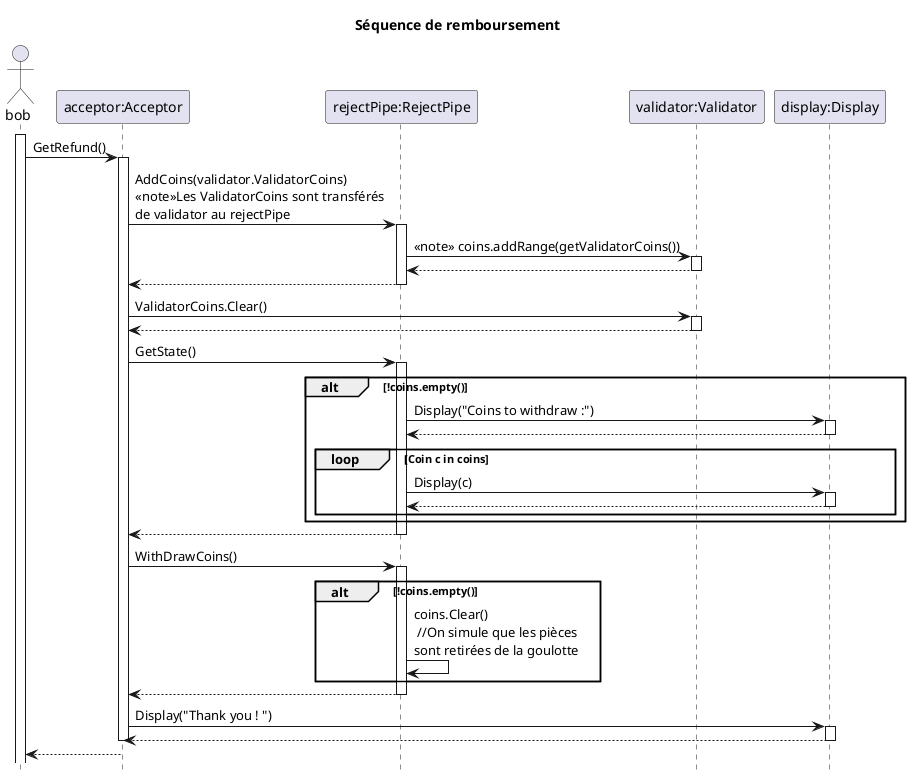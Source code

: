 @startuml refund


title Séquence de remboursement
hide footbox
actor bob

activate bob
bob -> "acceptor:Acceptor" : GetRefund()
activate "acceptor:Acceptor"


"acceptor:Acceptor" -> "rejectPipe:RejectPipe" : AddCoins(validator.ValidatorCoins)\n<<note>>Les ValidatorCoins sont transférés\nde validator au rejectPipe
activate "rejectPipe:RejectPipe" 
"rejectPipe:RejectPipe" -> "validator:Validator" : <<note>> coins.addRange(getValidatorCoins())

 activate "validator:Validator"
 "validator:Validator" --> "rejectPipe:RejectPipe"
 deactivate "validator:Validator"

 

"rejectPipe:RejectPipe" --> "acceptor:Acceptor"
deactivate "rejectPipe:RejectPipe"

"acceptor:Acceptor" -> "validator:Validator" : ValidatorCoins.Clear()
activate "validator:Validator"
"validator:Validator" --> "acceptor:Acceptor"
deactivate "validator:Validator"

"acceptor:Acceptor" -> "rejectPipe:RejectPipe" : GetState()
activate "rejectPipe:RejectPipe"


alt !coins.empty()

 "rejectPipe:RejectPipe" -> "display:Display" : Display("Coins to withdraw :")
  activate "display:Display"
  "display:Display" --> "rejectPipe:RejectPipe"
  deactivate "display:Display"
  
 loop Coin c in coins
  "rejectPipe:RejectPipe" -> "display:Display" : Display(c)
  activate "display:Display"
  "display:Display" --> "rejectPipe:RejectPipe"
  deactivate "display:Display"
  
 end
end

"rejectPipe:RejectPipe" --> "acceptor:Acceptor"
deactivate "rejectPipe:RejectPipe"

"acceptor:Acceptor" -> "rejectPipe:RejectPipe" : WithDrawCoins()
activate "rejectPipe:RejectPipe"


alt !coins.empty()

 "rejectPipe:RejectPipe" -> "rejectPipe:RejectPipe" : coins.Clear() \n //On simule que les pièces\nsont retirées de la goulotte
  
end


"rejectPipe:RejectPipe" --> "acceptor:Acceptor"
deactivate "rejectPipe:RejectPipe"

"acceptor:Acceptor" -> "display:Display" : Display("Thank you ! ")
activate "display:Display"
"display:Display" --> "acceptor:Acceptor"
deactivate "display:Display"

deactivate "acceptor:Acceptor"
"acceptor:Acceptor" --> bob

@enduml